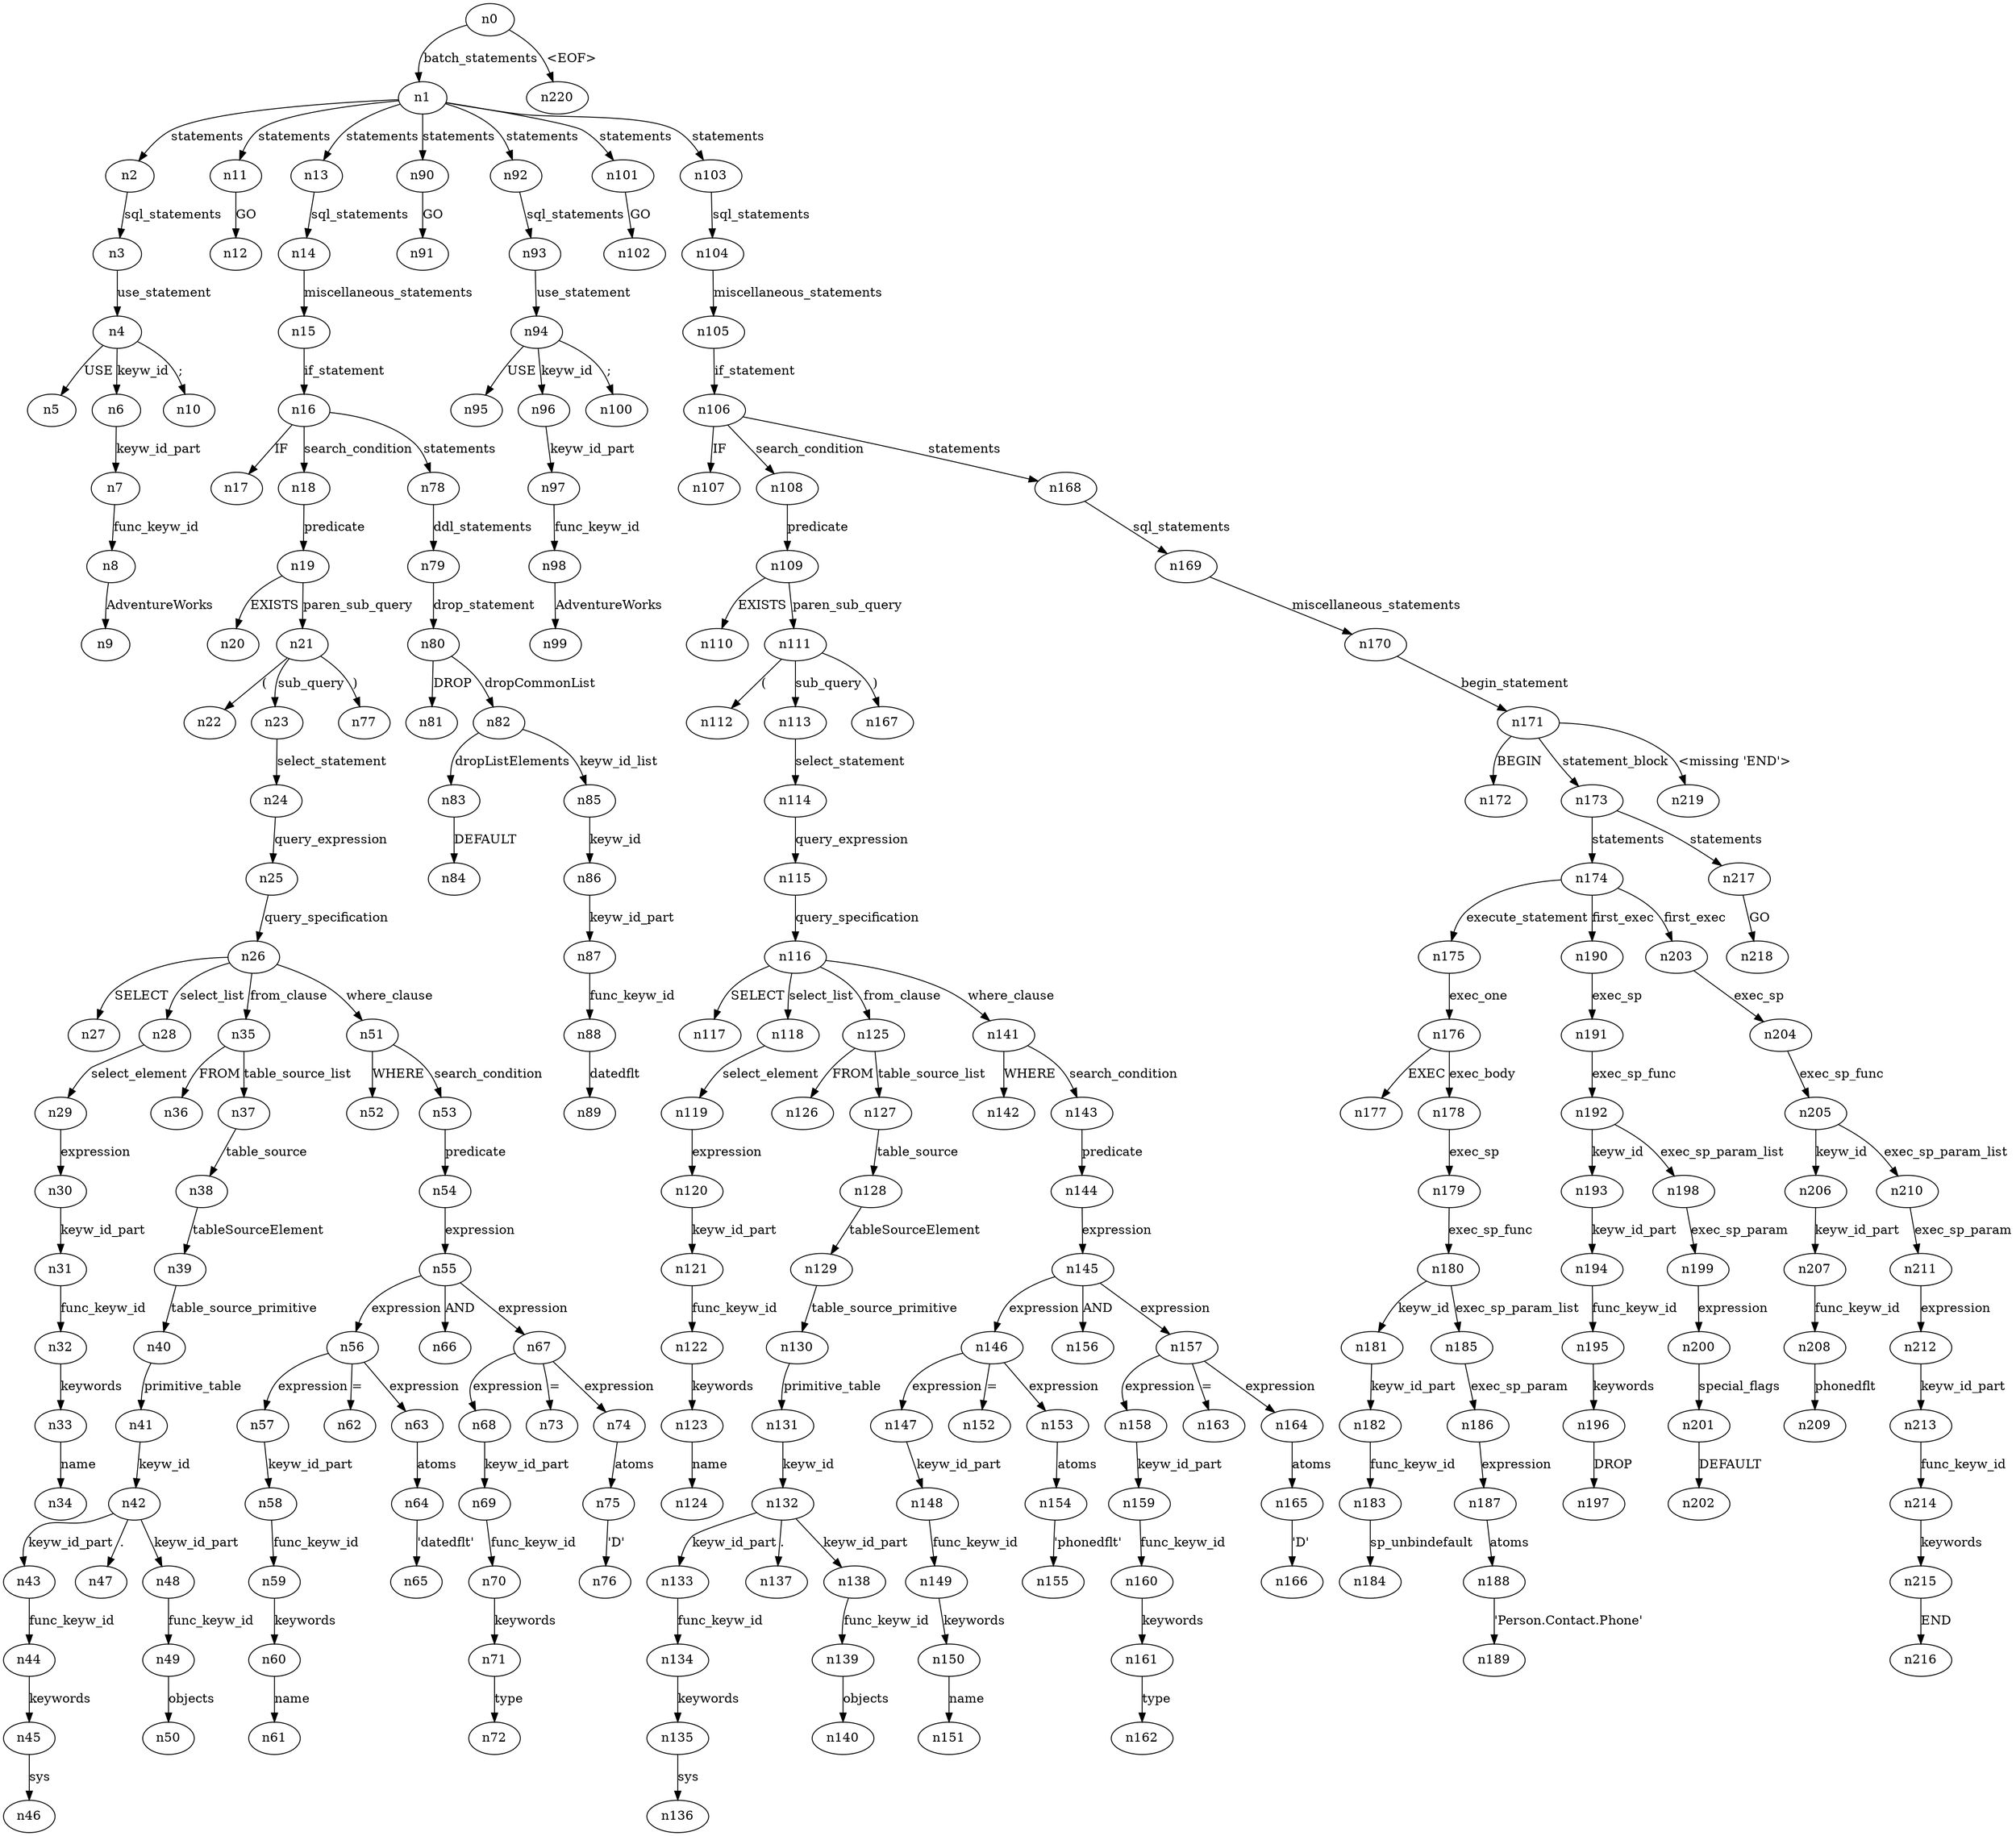 digraph ParseTree {
  n0 -> n1 [label="batch_statements"];
  n1 -> n2 [label="statements"];
  n2 -> n3 [label="sql_statements"];
  n3 -> n4 [label="use_statement"];
  n4 -> n5 [label="USE"];
  n4 -> n6 [label="keyw_id"];
  n6 -> n7 [label="keyw_id_part"];
  n7 -> n8 [label="func_keyw_id"];
  n8 -> n9 [label="AdventureWorks"];
  n4 -> n10 [label=";"];
  n1 -> n11 [label="statements"];
  n11 -> n12 [label="GO"];
  n1 -> n13 [label="statements"];
  n13 -> n14 [label="sql_statements"];
  n14 -> n15 [label="miscellaneous_statements"];
  n15 -> n16 [label="if_statement"];
  n16 -> n17 [label="IF"];
  n16 -> n18 [label="search_condition"];
  n18 -> n19 [label="predicate"];
  n19 -> n20 [label="EXISTS"];
  n19 -> n21 [label="paren_sub_query"];
  n21 -> n22 [label="("];
  n21 -> n23 [label="sub_query"];
  n23 -> n24 [label="select_statement"];
  n24 -> n25 [label="query_expression"];
  n25 -> n26 [label="query_specification"];
  n26 -> n27 [label="SELECT"];
  n26 -> n28 [label="select_list"];
  n28 -> n29 [label="select_element"];
  n29 -> n30 [label="expression"];
  n30 -> n31 [label="keyw_id_part"];
  n31 -> n32 [label="func_keyw_id"];
  n32 -> n33 [label="keywords"];
  n33 -> n34 [label="name"];
  n26 -> n35 [label="from_clause"];
  n35 -> n36 [label="FROM"];
  n35 -> n37 [label="table_source_list"];
  n37 -> n38 [label="table_source"];
  n38 -> n39 [label="tableSourceElement"];
  n39 -> n40 [label="table_source_primitive"];
  n40 -> n41 [label="primitive_table"];
  n41 -> n42 [label="keyw_id"];
  n42 -> n43 [label="keyw_id_part"];
  n43 -> n44 [label="func_keyw_id"];
  n44 -> n45 [label="keywords"];
  n45 -> n46 [label="sys"];
  n42 -> n47 [label="."];
  n42 -> n48 [label="keyw_id_part"];
  n48 -> n49 [label="func_keyw_id"];
  n49 -> n50 [label="objects"];
  n26 -> n51 [label="where_clause"];
  n51 -> n52 [label="WHERE"];
  n51 -> n53 [label="search_condition"];
  n53 -> n54 [label="predicate"];
  n54 -> n55 [label="expression"];
  n55 -> n56 [label="expression"];
  n56 -> n57 [label="expression"];
  n57 -> n58 [label="keyw_id_part"];
  n58 -> n59 [label="func_keyw_id"];
  n59 -> n60 [label="keywords"];
  n60 -> n61 [label="name"];
  n56 -> n62 [label="="];
  n56 -> n63 [label="expression"];
  n63 -> n64 [label="atoms"];
  n64 -> n65 [label="'datedflt'"];
  n55 -> n66 [label="AND"];
  n55 -> n67 [label="expression"];
  n67 -> n68 [label="expression"];
  n68 -> n69 [label="keyw_id_part"];
  n69 -> n70 [label="func_keyw_id"];
  n70 -> n71 [label="keywords"];
  n71 -> n72 [label="type"];
  n67 -> n73 [label="="];
  n67 -> n74 [label="expression"];
  n74 -> n75 [label="atoms"];
  n75 -> n76 [label="'D'"];
  n21 -> n77 [label=")"];
  n16 -> n78 [label="statements"];
  n78 -> n79 [label="ddl_statements"];
  n79 -> n80 [label="drop_statement"];
  n80 -> n81 [label="DROP"];
  n80 -> n82 [label="dropCommonList"];
  n82 -> n83 [label="dropListElements"];
  n83 -> n84 [label="DEFAULT"];
  n82 -> n85 [label="keyw_id_list"];
  n85 -> n86 [label="keyw_id"];
  n86 -> n87 [label="keyw_id_part"];
  n87 -> n88 [label="func_keyw_id"];
  n88 -> n89 [label="datedflt"];
  n1 -> n90 [label="statements"];
  n90 -> n91 [label="GO"];
  n1 -> n92 [label="statements"];
  n92 -> n93 [label="sql_statements"];
  n93 -> n94 [label="use_statement"];
  n94 -> n95 [label="USE"];
  n94 -> n96 [label="keyw_id"];
  n96 -> n97 [label="keyw_id_part"];
  n97 -> n98 [label="func_keyw_id"];
  n98 -> n99 [label="AdventureWorks"];
  n94 -> n100 [label=";"];
  n1 -> n101 [label="statements"];
  n101 -> n102 [label="GO"];
  n1 -> n103 [label="statements"];
  n103 -> n104 [label="sql_statements"];
  n104 -> n105 [label="miscellaneous_statements"];
  n105 -> n106 [label="if_statement"];
  n106 -> n107 [label="IF"];
  n106 -> n108 [label="search_condition"];
  n108 -> n109 [label="predicate"];
  n109 -> n110 [label="EXISTS"];
  n109 -> n111 [label="paren_sub_query"];
  n111 -> n112 [label="("];
  n111 -> n113 [label="sub_query"];
  n113 -> n114 [label="select_statement"];
  n114 -> n115 [label="query_expression"];
  n115 -> n116 [label="query_specification"];
  n116 -> n117 [label="SELECT"];
  n116 -> n118 [label="select_list"];
  n118 -> n119 [label="select_element"];
  n119 -> n120 [label="expression"];
  n120 -> n121 [label="keyw_id_part"];
  n121 -> n122 [label="func_keyw_id"];
  n122 -> n123 [label="keywords"];
  n123 -> n124 [label="name"];
  n116 -> n125 [label="from_clause"];
  n125 -> n126 [label="FROM"];
  n125 -> n127 [label="table_source_list"];
  n127 -> n128 [label="table_source"];
  n128 -> n129 [label="tableSourceElement"];
  n129 -> n130 [label="table_source_primitive"];
  n130 -> n131 [label="primitive_table"];
  n131 -> n132 [label="keyw_id"];
  n132 -> n133 [label="keyw_id_part"];
  n133 -> n134 [label="func_keyw_id"];
  n134 -> n135 [label="keywords"];
  n135 -> n136 [label="sys"];
  n132 -> n137 [label="."];
  n132 -> n138 [label="keyw_id_part"];
  n138 -> n139 [label="func_keyw_id"];
  n139 -> n140 [label="objects"];
  n116 -> n141 [label="where_clause"];
  n141 -> n142 [label="WHERE"];
  n141 -> n143 [label="search_condition"];
  n143 -> n144 [label="predicate"];
  n144 -> n145 [label="expression"];
  n145 -> n146 [label="expression"];
  n146 -> n147 [label="expression"];
  n147 -> n148 [label="keyw_id_part"];
  n148 -> n149 [label="func_keyw_id"];
  n149 -> n150 [label="keywords"];
  n150 -> n151 [label="name"];
  n146 -> n152 [label="="];
  n146 -> n153 [label="expression"];
  n153 -> n154 [label="atoms"];
  n154 -> n155 [label="'phonedflt'"];
  n145 -> n156 [label="AND"];
  n145 -> n157 [label="expression"];
  n157 -> n158 [label="expression"];
  n158 -> n159 [label="keyw_id_part"];
  n159 -> n160 [label="func_keyw_id"];
  n160 -> n161 [label="keywords"];
  n161 -> n162 [label="type"];
  n157 -> n163 [label="="];
  n157 -> n164 [label="expression"];
  n164 -> n165 [label="atoms"];
  n165 -> n166 [label="'D'"];
  n111 -> n167 [label=")"];
  n106 -> n168 [label="statements"];
  n168 -> n169 [label="sql_statements"];
  n169 -> n170 [label="miscellaneous_statements"];
  n170 -> n171 [label="begin_statement"];
  n171 -> n172 [label="BEGIN"];
  n171 -> n173 [label="statement_block"];
  n173 -> n174 [label="statements"];
  n174 -> n175 [label="execute_statement"];
  n175 -> n176 [label="exec_one"];
  n176 -> n177 [label="EXEC"];
  n176 -> n178 [label="exec_body"];
  n178 -> n179 [label="exec_sp"];
  n179 -> n180 [label="exec_sp_func"];
  n180 -> n181 [label="keyw_id"];
  n181 -> n182 [label="keyw_id_part"];
  n182 -> n183 [label="func_keyw_id"];
  n183 -> n184 [label="sp_unbindefault"];
  n180 -> n185 [label="exec_sp_param_list"];
  n185 -> n186 [label="exec_sp_param"];
  n186 -> n187 [label="expression"];
  n187 -> n188 [label="atoms"];
  n188 -> n189 [label="'Person.Contact.Phone'"];
  n174 -> n190 [label="first_exec"];
  n190 -> n191 [label="exec_sp"];
  n191 -> n192 [label="exec_sp_func"];
  n192 -> n193 [label="keyw_id"];
  n193 -> n194 [label="keyw_id_part"];
  n194 -> n195 [label="func_keyw_id"];
  n195 -> n196 [label="keywords"];
  n196 -> n197 [label="DROP"];
  n192 -> n198 [label="exec_sp_param_list"];
  n198 -> n199 [label="exec_sp_param"];
  n199 -> n200 [label="expression"];
  n200 -> n201 [label="special_flags"];
  n201 -> n202 [label="DEFAULT"];
  n174 -> n203 [label="first_exec"];
  n203 -> n204 [label="exec_sp"];
  n204 -> n205 [label="exec_sp_func"];
  n205 -> n206 [label="keyw_id"];
  n206 -> n207 [label="keyw_id_part"];
  n207 -> n208 [label="func_keyw_id"];
  n208 -> n209 [label="phonedflt"];
  n205 -> n210 [label="exec_sp_param_list"];
  n210 -> n211 [label="exec_sp_param"];
  n211 -> n212 [label="expression"];
  n212 -> n213 [label="keyw_id_part"];
  n213 -> n214 [label="func_keyw_id"];
  n214 -> n215 [label="keywords"];
  n215 -> n216 [label="END"];
  n173 -> n217 [label="statements"];
  n217 -> n218 [label="GO"];
  n171 -> n219 [label="<missing 'END'>"];
  n0 -> n220 [label="<EOF>"];
}